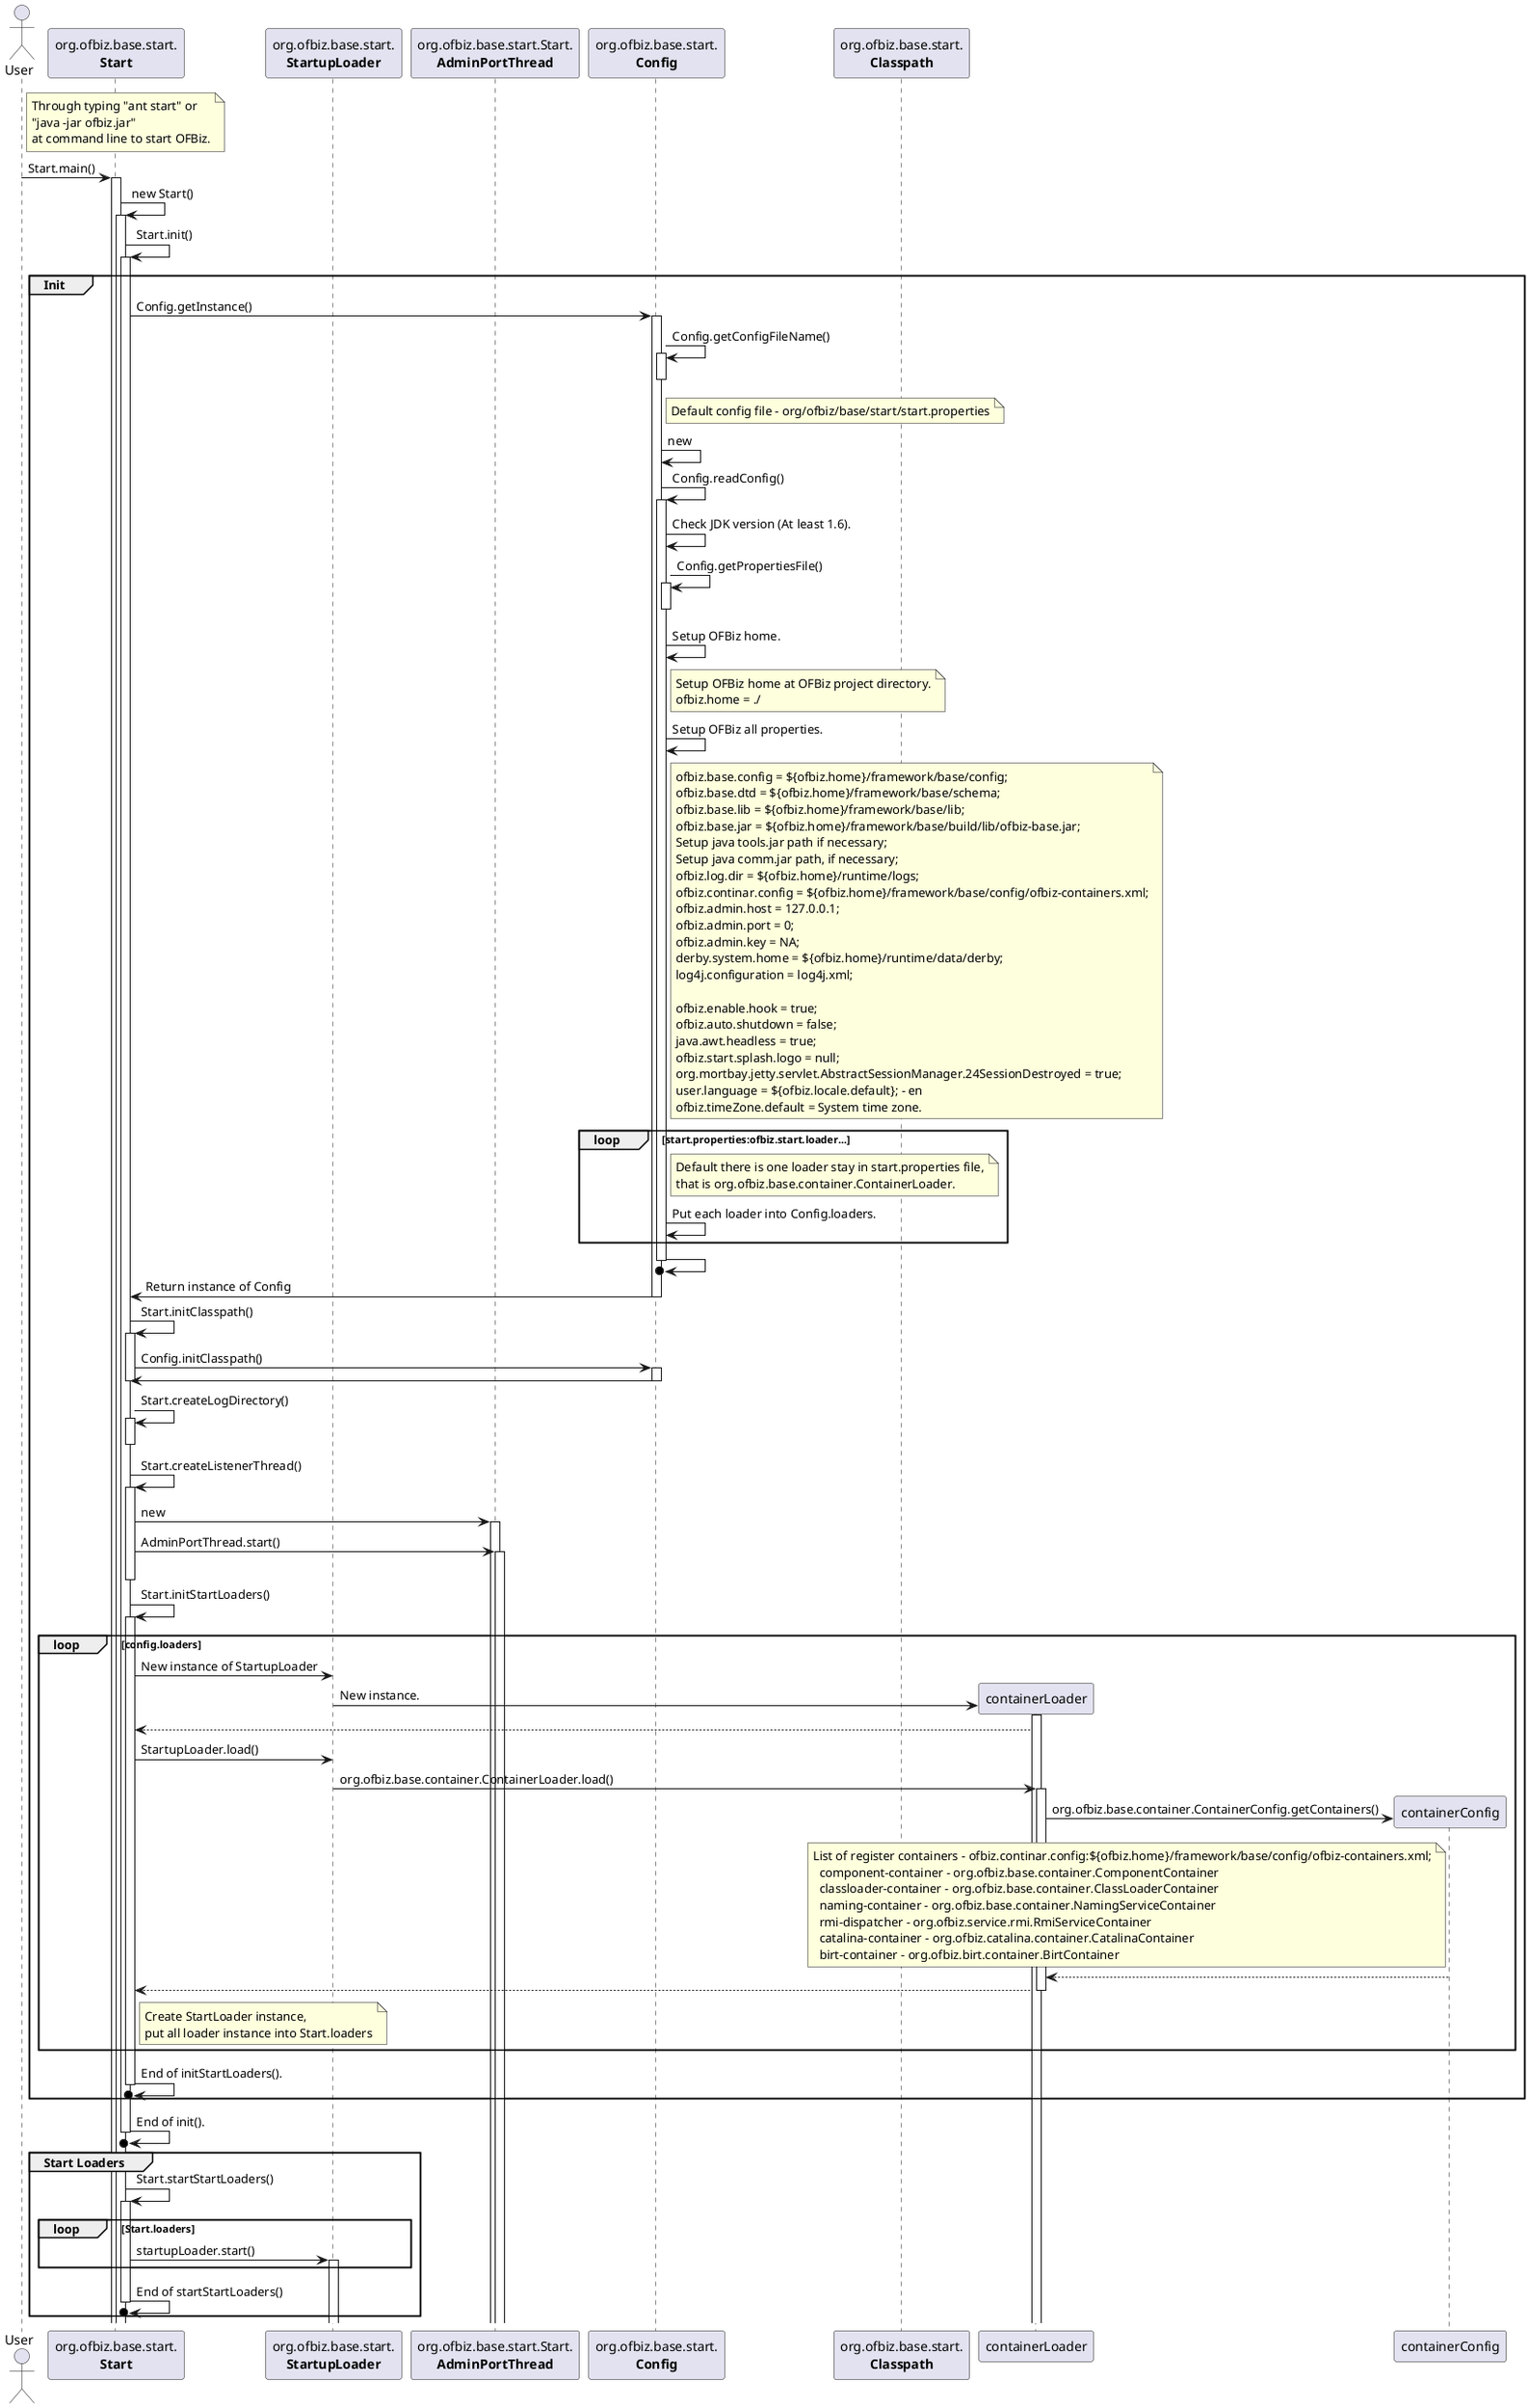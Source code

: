 @startuml

actor User
participant "org.ofbiz.base.start.\n<b>Start</b>" as start
participant "org.ofbiz.base.start.\n<b>StartupLoader</b>" as startupLoader
participant "org.ofbiz.base.start.Start.\n<b>AdminPortThread</b>" as adminPortThread
participant "org.ofbiz.base.start.\n<b>Config</b>" as config
participant "org.ofbiz.base.start.\n<b>Classpath</b>" as classpath

note right of User
 Through typing "ant start" or
 "java -jar ofbiz.jar"
 at command line to start OFBiz.
end note
User -> start : Start.main()
activate start
start -> start: new Start()
activate start

    start -> start: Start.init()
group Init
    activate start
      start -> config: Config.getInstance()
      activate config
      config -> config: Config.getConfigFileName()
      activate config
      note right of config
        Default config file - org/ofbiz/base/start/start.properties
      end note
      deactivate config
      config -> config: new
      config -> config: Config.readConfig()
      activate config
        config -> config: Check JDK version (At least 1.6).
        config -> config: Config.getPropertiesFile()
        activate config
        deactivate config
        config -> config: Setup OFBiz home.
        note right of config
          Setup OFBiz home at OFBiz project directory.
          ofbiz.home = ./
        end note
        config -> config: Setup OFBiz all properties.
        note right of config
          ofbiz.base.config = ${ofbiz.home}/framework/base/config;
          ofbiz.base.dtd = ${ofbiz.home}/framework/base/schema;
          ofbiz.base.lib = ${ofbiz.home}/framework/base/lib;
          ofbiz.base.jar = ${ofbiz.home}/framework/base/build/lib/ofbiz-base.jar;
          Setup java tools.jar path if necessary;
          Setup java comm.jar path, if necessary;
          ofbiz.log.dir = ${ofbiz.home}/runtime/logs;
          ofbiz.continar.config = ${ofbiz.home}/framework/base/config/ofbiz-containers.xml;
          ofbiz.admin.host = 127.0.0.1;
          ofbiz.admin.port = 0;
          ofbiz.admin.key = NA;
          derby.system.home = ${ofbiz.home}/runtime/data/derby;
          log4j.configuration = log4j.xml;

          ofbiz.enable.hook = true;
          ofbiz.auto.shutdown = false;
          java.awt.headless = true;
          ofbiz.start.splash.logo = null;
          org.mortbay.jetty.servlet.AbstractSessionManager.24SessionDestroyed = true;
          user.language = ${ofbiz.locale.default}; - en
          ofbiz.timeZone.default = System time zone.
        end note

        loop start.properties:ofbiz.start.loader...
          note right of config
            Default there is one loader stay in start.properties file,
            that is org.ofbiz.base.container.ContainerLoader.
          end note
          config -> config: Put each loader into Config.loaders.
        end loop
        config ->o config
      deactivate config




      config -> start: Return instance of Config
      deactivate config
      /' initialize the classpath '/
      start -> start: Start.initClasspath()
      activate start
      start -> config: Config.initClasspath()
      activate config
      config -> start
      deactivate config
      deactivate start

      /' create the log directory '/
      start -> start: Start.createLogDirectory()
      activate start
      deactivate start

      /' create the listener thread '/
      start -> start: Start.createListenerThread()
      activate start
      start -> adminPortThread: new
      activate adminPortThread
      start -> adminPortThread: AdminPortThread.start()
      activate adminPortThread
      deactivate start

      /' initialize the startup loaders '/
      start -> start: Start.initStartLoaders()
      activate start
        loop config.loaders
          start -> startupLoader : New instance of StartupLoader
          create containerLoader
          startupLoader -> containerLoader: New instance.
          activate containerLoader
          containerLoader --> start
          start -> startupLoader : StartupLoader.load()
          startupLoader -> containerLoader: org.ofbiz.base.container.ContainerLoader.load()
          activate containerLoader
          create containerConfig
          containerLoader -> containerConfig: org.ofbiz.base.container.ContainerConfig.getContainers()
          note left of containerConfig
            List of register containers - ofbiz.continar.config:${ofbiz.home}/framework/base/config/ofbiz-containers.xml;
              component-container - org.ofbiz.base.container.ComponentContainer
              classloader-container - org.ofbiz.base.container.ClassLoaderContainer
              naming-container - org.ofbiz.base.container.NamingServiceContainer
              rmi-dispatcher - org.ofbiz.service.rmi.RmiServiceContainer
              catalina-container - org.ofbiz.catalina.container.CatalinaContainer
              birt-container - org.ofbiz.birt.container.BirtContainer
          end note
          containerConfig --> containerLoader



          containerLoader --> start
          deactivate containerLoader
          note right of start
            Create StartLoader instance,
            put all loader instance into Start.loaders
          end note
        end
        start ->o start: End of initStartLoaders().
      deactivate start
end
start ->o start: End of init().
deactivate start

group Start Loaders
    start -> start: Start.startStartLoaders()

    activate start
    loop Start.loaders
      start -> startupLoader: startupLoader.start()
      activate startupLoader
    end
    start ->o start: End of startStartLoaders()
    deactivate start
end

@enduml